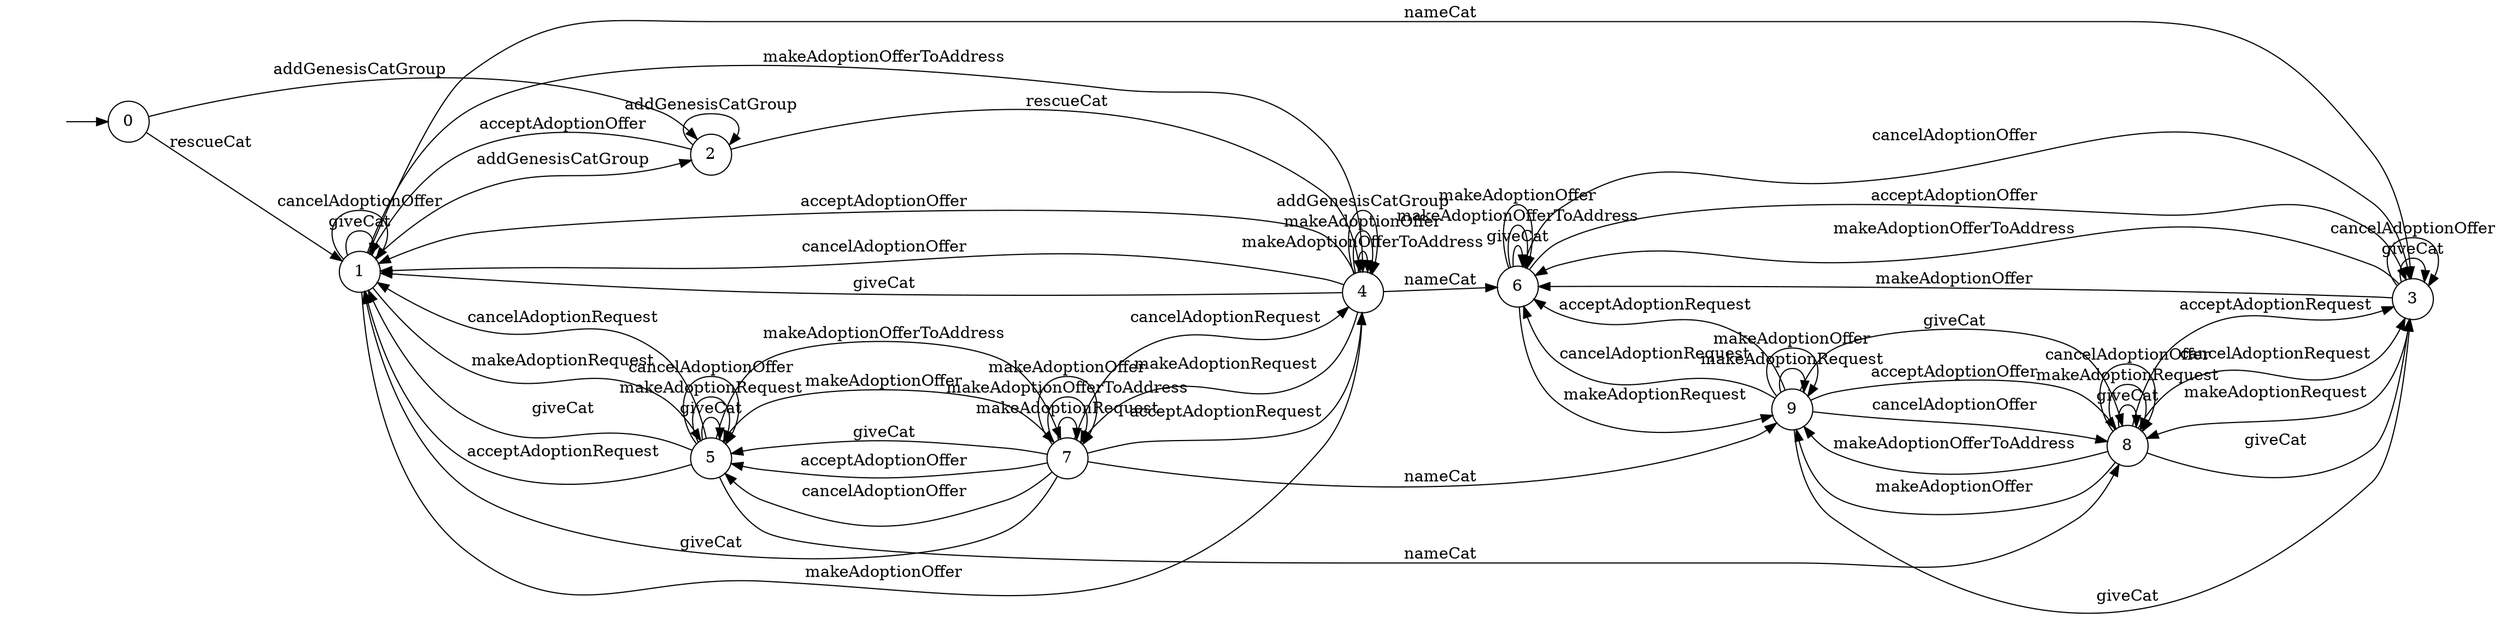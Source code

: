 digraph "Dapp-Automata-data/RQ2/Groundtruth/ideal_original/MoonCatRescue-dot" {
	graph [rankdir=LR]
	"" [label="" shape=plaintext]
	1 [label=1 shape=circle]
	8 [label=8 shape=circle]
	5 [label=5 shape=circle]
	7 [label=7 shape=circle]
	9 [label=9 shape=circle]
	2 [label=2 shape=circle]
	4 [label=4 shape=circle]
	0 [label=0 shape=circle]
	3 [label=3 shape=circle]
	6 [label=6 shape=circle]
	"" -> 0 [label=""]
	0 -> 1 [label=rescueCat]
	0 -> 2 [label=addGenesisCatGroup]
	1 -> 3 [label=nameCat]
	1 -> 1 [label=giveCat]
	1 -> 4 [label=makeAdoptionOffer]
	1 -> 4 [label=makeAdoptionOfferToAddress]
	1 -> 1 [label=cancelAdoptionOffer]
	1 -> 5 [label=makeAdoptionRequest]
	1 -> 2 [label=addGenesisCatGroup]
	4 -> 6 [label=nameCat]
	4 -> 1 [label=giveCat]
	4 -> 1 [label=acceptAdoptionOffer]
	4 -> 7 [label=makeAdoptionRequest]
	4 -> 1 [label=cancelAdoptionOffer]
	4 -> 4 [label=makeAdoptionOfferToAddress]
	4 -> 4 [label=makeAdoptionOffer]
	4 -> 4 [label=addGenesisCatGroup]
	5 -> 8 [label=nameCat]
	5 -> 5 [label=giveCat]
	5 -> 1 [label=giveCat]
	5 -> 1 [label=acceptAdoptionRequest]
	5 -> 1 [label=cancelAdoptionRequest]
	5 -> 5 [label=makeAdoptionRequest]
	5 -> 7 [label=makeAdoptionOfferToAddress]
	5 -> 7 [label=makeAdoptionOffer]
	5 -> 5 [label=cancelAdoptionOffer]
	7 -> 9 [label=nameCat]
	7 -> 5 [label=giveCat]
	7 -> 1 [label=giveCat]
	7 -> 4 [label=acceptAdoptionRequest]
	7 -> 4 [label=cancelAdoptionRequest]
	7 -> 5 [label=acceptAdoptionOffer]
	7 -> 5 [label=cancelAdoptionOffer]
	7 -> 7 [label=makeAdoptionRequest]
	7 -> 7 [label=makeAdoptionOfferToAddress]
	7 -> 7 [label=makeAdoptionOffer]
	3 -> 3 [label=giveCat]
	3 -> 3 [label=cancelAdoptionOffer]
	3 -> 8 [label=makeAdoptionRequest]
	3 -> 6 [label=makeAdoptionOfferToAddress]
	3 -> 6 [label=makeAdoptionOffer]
	6 -> 6 [label=giveCat]
	6 -> 3 [label=acceptAdoptionOffer]
	6 -> 9 [label=makeAdoptionRequest]
	6 -> 3 [label=cancelAdoptionOffer]
	6 -> 6 [label=makeAdoptionOfferToAddress]
	6 -> 6 [label=makeAdoptionOffer]
	8 -> 8 [label=giveCat]
	8 -> 3 [label=giveCat]
	8 -> 3 [label=acceptAdoptionRequest]
	8 -> 3 [label=cancelAdoptionRequest]
	8 -> 8 [label=makeAdoptionRequest]
	8 -> 9 [label=makeAdoptionOfferToAddress]
	8 -> 9 [label=makeAdoptionOffer]
	8 -> 8 [label=cancelAdoptionOffer]
	9 -> 8 [label=giveCat]
	9 -> 3 [label=giveCat]
	9 -> 6 [label=acceptAdoptionRequest]
	9 -> 6 [label=cancelAdoptionRequest]
	9 -> 8 [label=acceptAdoptionOffer]
	9 -> 8 [label=cancelAdoptionOffer]
	9 -> 9 [label=makeAdoptionRequest]
	9 -> 9 [label=makeAdoptionOffer]
	2 -> 1 [label=acceptAdoptionOffer]
	2 -> 4 [label=rescueCat]
	2 -> 2 [label=addGenesisCatGroup]
}
